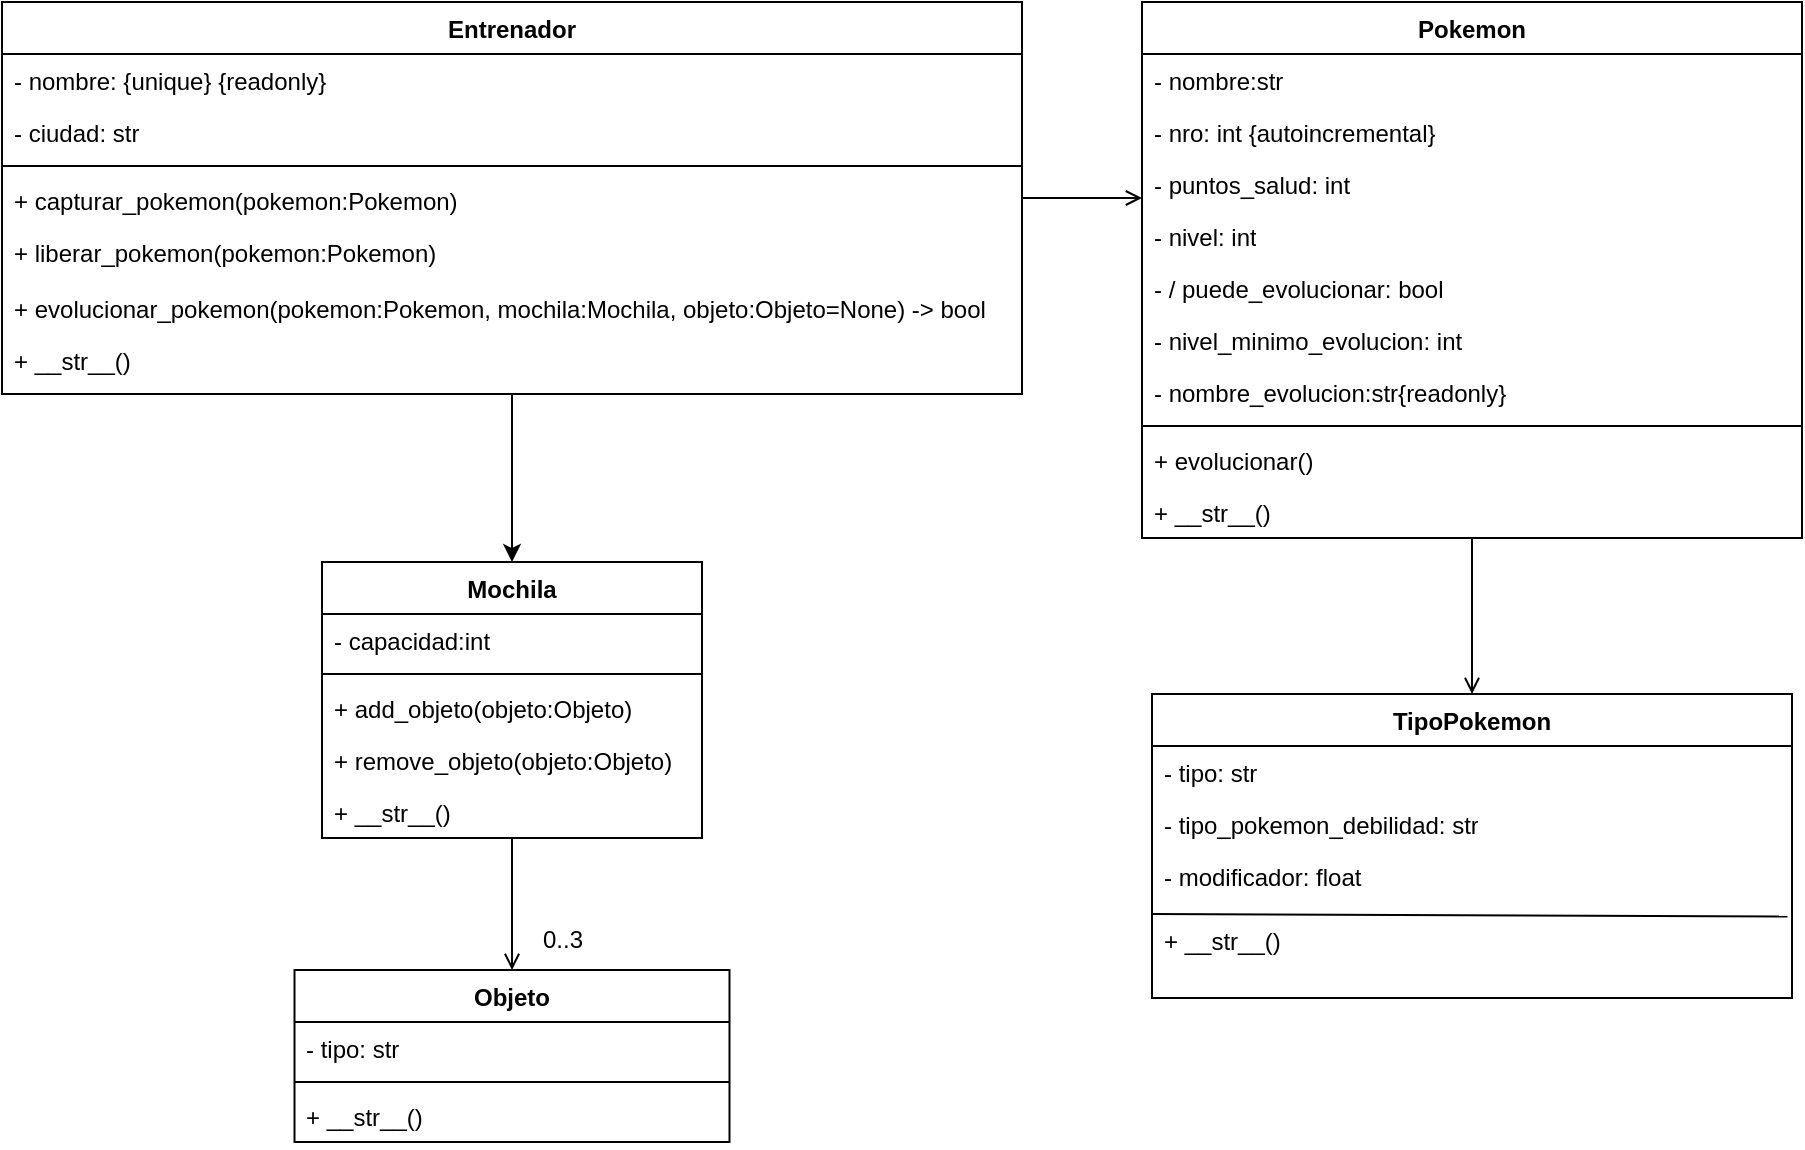 <mxfile version="24.6.3" type="device">
  <diagram id="C5RBs43oDa-KdzZeNtuy" name="Page-1">
    <mxGraphModel dx="2087" dy="2990" grid="1" gridSize="10" guides="1" tooltips="1" connect="1" arrows="1" fold="1" page="1" pageScale="1" pageWidth="827" pageHeight="1169" math="0" shadow="0">
      <root>
        <mxCell id="WIyWlLk6GJQsqaUBKTNV-0" />
        <mxCell id="WIyWlLk6GJQsqaUBKTNV-1" parent="WIyWlLk6GJQsqaUBKTNV-0" />
        <mxCell id="_pvZifr1qLmYJZUT9olz-15" value="Pokemon" style="swimlane;fontStyle=1;align=center;verticalAlign=top;childLayout=stackLayout;horizontal=1;startSize=26;horizontalStack=0;resizeParent=1;resizeParentMax=0;resizeLast=0;collapsible=1;marginBottom=0;whiteSpace=wrap;html=1;" parent="WIyWlLk6GJQsqaUBKTNV-1" vertex="1">
          <mxGeometry x="530" y="-1180" width="330" height="268" as="geometry" />
        </mxCell>
        <mxCell id="_pvZifr1qLmYJZUT9olz-24" value="- nombre:str" style="text;strokeColor=none;fillColor=none;align=left;verticalAlign=top;spacingLeft=4;spacingRight=4;overflow=hidden;rotatable=0;points=[[0,0.5],[1,0.5]];portConstraint=eastwest;whiteSpace=wrap;html=1;" parent="_pvZifr1qLmYJZUT9olz-15" vertex="1">
          <mxGeometry y="26" width="330" height="26" as="geometry" />
        </mxCell>
        <mxCell id="rgP--VUfcZCM3gHhqICF-25" value="- nro: int {autoincremental}" style="text;strokeColor=none;fillColor=none;align=left;verticalAlign=top;spacingLeft=4;spacingRight=4;overflow=hidden;rotatable=0;points=[[0,0.5],[1,0.5]];portConstraint=eastwest;whiteSpace=wrap;html=1;" parent="_pvZifr1qLmYJZUT9olz-15" vertex="1">
          <mxGeometry y="52" width="330" height="26" as="geometry" />
        </mxCell>
        <mxCell id="_pvZifr1qLmYJZUT9olz-25" value="- puntos_salud: int" style="text;strokeColor=none;fillColor=none;align=left;verticalAlign=top;spacingLeft=4;spacingRight=4;overflow=hidden;rotatable=0;points=[[0,0.5],[1,0.5]];portConstraint=eastwest;whiteSpace=wrap;html=1;" parent="_pvZifr1qLmYJZUT9olz-15" vertex="1">
          <mxGeometry y="78" width="330" height="26" as="geometry" />
        </mxCell>
        <mxCell id="_pvZifr1qLmYJZUT9olz-26" value="- nivel: int" style="text;strokeColor=none;fillColor=none;align=left;verticalAlign=top;spacingLeft=4;spacingRight=4;overflow=hidden;rotatable=0;points=[[0,0.5],[1,0.5]];portConstraint=eastwest;whiteSpace=wrap;html=1;" parent="_pvZifr1qLmYJZUT9olz-15" vertex="1">
          <mxGeometry y="104" width="330" height="26" as="geometry" />
        </mxCell>
        <mxCell id="rgP--VUfcZCM3gHhqICF-19" value="- / puede_evolucionar: bool" style="text;strokeColor=none;fillColor=none;align=left;verticalAlign=top;spacingLeft=4;spacingRight=4;overflow=hidden;rotatable=0;points=[[0,0.5],[1,0.5]];portConstraint=eastwest;whiteSpace=wrap;html=1;" parent="_pvZifr1qLmYJZUT9olz-15" vertex="1">
          <mxGeometry y="130" width="330" height="26" as="geometry" />
        </mxCell>
        <mxCell id="F685ZEzpK-_8s0i4P0mk-3" value="- nivel_minimo_evolucion: int" style="text;strokeColor=none;fillColor=none;align=left;verticalAlign=top;spacingLeft=4;spacingRight=4;overflow=hidden;rotatable=0;points=[[0,0.5],[1,0.5]];portConstraint=eastwest;whiteSpace=wrap;html=1;" parent="_pvZifr1qLmYJZUT9olz-15" vertex="1">
          <mxGeometry y="156" width="330" height="26" as="geometry" />
        </mxCell>
        <mxCell id="rgP--VUfcZCM3gHhqICF-29" value="- nombre_evolucion:str{readonly}" style="text;strokeColor=none;fillColor=none;align=left;verticalAlign=top;spacingLeft=4;spacingRight=4;overflow=hidden;rotatable=0;points=[[0,0.5],[1,0.5]];portConstraint=eastwest;whiteSpace=wrap;html=1;" parent="_pvZifr1qLmYJZUT9olz-15" vertex="1">
          <mxGeometry y="182" width="330" height="26" as="geometry" />
        </mxCell>
        <mxCell id="_pvZifr1qLmYJZUT9olz-17" value="" style="line;strokeWidth=1;fillColor=none;align=left;verticalAlign=middle;spacingTop=-1;spacingLeft=3;spacingRight=3;rotatable=0;labelPosition=right;points=[];portConstraint=eastwest;strokeColor=inherit;" parent="_pvZifr1qLmYJZUT9olz-15" vertex="1">
          <mxGeometry y="208" width="330" height="8" as="geometry" />
        </mxCell>
        <mxCell id="rgP--VUfcZCM3gHhqICF-6" value="+ evolucionar()" style="text;strokeColor=none;fillColor=none;align=left;verticalAlign=top;spacingLeft=4;spacingRight=4;overflow=hidden;rotatable=0;points=[[0,0.5],[1,0.5]];portConstraint=eastwest;whiteSpace=wrap;html=1;" parent="_pvZifr1qLmYJZUT9olz-15" vertex="1">
          <mxGeometry y="216" width="330" height="26" as="geometry" />
        </mxCell>
        <mxCell id="rgP--VUfcZCM3gHhqICF-32" value="+ __str__()" style="text;strokeColor=none;fillColor=none;align=left;verticalAlign=top;spacingLeft=4;spacingRight=4;overflow=hidden;rotatable=0;points=[[0,0.5],[1,0.5]];portConstraint=eastwest;whiteSpace=wrap;html=1;" parent="_pvZifr1qLmYJZUT9olz-15" vertex="1">
          <mxGeometry y="242" width="330" height="26" as="geometry" />
        </mxCell>
        <mxCell id="_pvZifr1qLmYJZUT9olz-109" style="edgeStyle=orthogonalEdgeStyle;rounded=0;orthogonalLoop=1;jettySize=auto;html=1;endArrow=open;endFill=0;" parent="WIyWlLk6GJQsqaUBKTNV-1" source="_pvZifr1qLmYJZUT9olz-27" target="_pvZifr1qLmYJZUT9olz-15" edge="1">
          <mxGeometry relative="1" as="geometry">
            <Array as="points">
              <mxPoint x="340" y="-1035" />
              <mxPoint x="340" y="-1035" />
            </Array>
          </mxGeometry>
        </mxCell>
        <mxCell id="QZh8qtn-s_bumyzvIeg6-0" style="edgeStyle=orthogonalEdgeStyle;rounded=0;orthogonalLoop=1;jettySize=auto;html=1;entryX=0.5;entryY=0;entryDx=0;entryDy=0;" edge="1" parent="WIyWlLk6GJQsqaUBKTNV-1" source="_pvZifr1qLmYJZUT9olz-27" target="_pvZifr1qLmYJZUT9olz-45">
          <mxGeometry relative="1" as="geometry" />
        </mxCell>
        <mxCell id="_pvZifr1qLmYJZUT9olz-27" value="Entrenador" style="swimlane;fontStyle=1;align=center;verticalAlign=top;childLayout=stackLayout;horizontal=1;startSize=26;horizontalStack=0;resizeParent=1;resizeParentMax=0;resizeLast=0;collapsible=1;marginBottom=0;whiteSpace=wrap;html=1;" parent="WIyWlLk6GJQsqaUBKTNV-1" vertex="1">
          <mxGeometry x="-40" y="-1180" width="510" height="196" as="geometry" />
        </mxCell>
        <mxCell id="_pvZifr1qLmYJZUT9olz-28" value="- nombre: {unique} {readonly}" style="text;strokeColor=none;fillColor=none;align=left;verticalAlign=top;spacingLeft=4;spacingRight=4;overflow=hidden;rotatable=0;points=[[0,0.5],[1,0.5]];portConstraint=eastwest;whiteSpace=wrap;html=1;" parent="_pvZifr1qLmYJZUT9olz-27" vertex="1">
          <mxGeometry y="26" width="510" height="26" as="geometry" />
        </mxCell>
        <mxCell id="_pvZifr1qLmYJZUT9olz-31" value="- ciudad: str" style="text;strokeColor=none;fillColor=none;align=left;verticalAlign=top;spacingLeft=4;spacingRight=4;overflow=hidden;rotatable=0;points=[[0,0.5],[1,0.5]];portConstraint=eastwest;whiteSpace=wrap;html=1;" parent="_pvZifr1qLmYJZUT9olz-27" vertex="1">
          <mxGeometry y="52" width="510" height="26" as="geometry" />
        </mxCell>
        <mxCell id="_pvZifr1qLmYJZUT9olz-29" value="" style="line;strokeWidth=1;fillColor=none;align=left;verticalAlign=middle;spacingTop=-1;spacingLeft=3;spacingRight=3;rotatable=0;labelPosition=right;points=[];portConstraint=eastwest;strokeColor=inherit;" parent="_pvZifr1qLmYJZUT9olz-27" vertex="1">
          <mxGeometry y="78" width="510" height="8" as="geometry" />
        </mxCell>
        <mxCell id="_pvZifr1qLmYJZUT9olz-30" value="+ capturar_pokemon(pokemon:Pokemon)" style="text;strokeColor=none;fillColor=none;align=left;verticalAlign=top;spacingLeft=4;spacingRight=4;overflow=hidden;rotatable=0;points=[[0,0.5],[1,0.5]];portConstraint=eastwest;whiteSpace=wrap;html=1;" parent="_pvZifr1qLmYJZUT9olz-27" vertex="1">
          <mxGeometry y="86" width="510" height="26" as="geometry" />
        </mxCell>
        <mxCell id="_pvZifr1qLmYJZUT9olz-116" value="+ liberar_pokemon(pokemon:Pokemon)" style="text;strokeColor=none;fillColor=none;align=left;verticalAlign=top;spacingLeft=4;spacingRight=4;overflow=hidden;rotatable=0;points=[[0,0.5],[1,0.5]];portConstraint=eastwest;whiteSpace=wrap;html=1;" parent="_pvZifr1qLmYJZUT9olz-27" vertex="1">
          <mxGeometry y="112" width="510" height="28" as="geometry" />
        </mxCell>
        <mxCell id="rgP--VUfcZCM3gHhqICF-31" value="+ evolucionar_pokemon(pokemon:Pokemon, mochila:Mochila, objeto:Objeto=None) -&amp;gt; bool" style="text;strokeColor=none;fillColor=none;align=left;verticalAlign=top;spacingLeft=4;spacingRight=4;overflow=hidden;rotatable=0;points=[[0,0.5],[1,0.5]];portConstraint=eastwest;whiteSpace=wrap;html=1;" parent="_pvZifr1qLmYJZUT9olz-27" vertex="1">
          <mxGeometry y="140" width="510" height="26" as="geometry" />
        </mxCell>
        <mxCell id="rgP--VUfcZCM3gHhqICF-30" value="+ __str__()" style="text;strokeColor=none;fillColor=none;align=left;verticalAlign=top;spacingLeft=4;spacingRight=4;overflow=hidden;rotatable=0;points=[[0,0.5],[1,0.5]];portConstraint=eastwest;whiteSpace=wrap;html=1;" parent="_pvZifr1qLmYJZUT9olz-27" vertex="1">
          <mxGeometry y="166" width="510" height="30" as="geometry" />
        </mxCell>
        <mxCell id="_pvZifr1qLmYJZUT9olz-65" style="edgeStyle=orthogonalEdgeStyle;rounded=0;orthogonalLoop=1;jettySize=auto;html=1;endArrow=none;endFill=0;startArrow=open;startFill=0;" parent="WIyWlLk6GJQsqaUBKTNV-1" source="_pvZifr1qLmYJZUT9olz-41" target="_pvZifr1qLmYJZUT9olz-15" edge="1">
          <mxGeometry relative="1" as="geometry">
            <Array as="points">
              <mxPoint x="695" y="-870" />
              <mxPoint x="695" y="-870" />
            </Array>
          </mxGeometry>
        </mxCell>
        <mxCell id="_pvZifr1qLmYJZUT9olz-41" value="TipoPokemon" style="swimlane;fontStyle=1;align=center;verticalAlign=top;childLayout=stackLayout;horizontal=1;startSize=26;horizontalStack=0;resizeParent=1;resizeParentMax=0;resizeLast=0;collapsible=1;marginBottom=0;whiteSpace=wrap;html=1;" parent="WIyWlLk6GJQsqaUBKTNV-1" vertex="1">
          <mxGeometry x="535" y="-834" width="320" height="152" as="geometry" />
        </mxCell>
        <mxCell id="_pvZifr1qLmYJZUT9olz-42" value="- tipo: str" style="text;strokeColor=none;fillColor=none;align=left;verticalAlign=top;spacingLeft=4;spacingRight=4;overflow=hidden;rotatable=0;points=[[0,0.5],[1,0.5]];portConstraint=eastwest;whiteSpace=wrap;html=1;" parent="_pvZifr1qLmYJZUT9olz-41" vertex="1">
          <mxGeometry y="26" width="320" height="26" as="geometry" />
        </mxCell>
        <mxCell id="rgP--VUfcZCM3gHhqICF-5" value="- tipo_pokemon_debilidad: str" style="text;strokeColor=none;fillColor=none;align=left;verticalAlign=top;spacingLeft=4;spacingRight=4;overflow=hidden;rotatable=0;points=[[0,0.5],[1,0.5]];portConstraint=eastwest;whiteSpace=wrap;html=1;" parent="_pvZifr1qLmYJZUT9olz-41" vertex="1">
          <mxGeometry y="52" width="320" height="26" as="geometry" />
        </mxCell>
        <mxCell id="rgP--VUfcZCM3gHhqICF-41" value="- modificador: float" style="text;strokeColor=none;fillColor=none;align=left;verticalAlign=top;spacingLeft=4;spacingRight=4;overflow=hidden;rotatable=0;points=[[0,0.5],[1,0.5]];portConstraint=eastwest;whiteSpace=wrap;html=1;" parent="_pvZifr1qLmYJZUT9olz-41" vertex="1">
          <mxGeometry y="78" width="320" height="32" as="geometry" />
        </mxCell>
        <mxCell id="rgP--VUfcZCM3gHhqICF-42" value="" style="endArrow=none;html=1;rounded=0;entryX=0.993;entryY=0.029;entryDx=0;entryDy=0;entryPerimeter=0;" parent="_pvZifr1qLmYJZUT9olz-41" target="rgP--VUfcZCM3gHhqICF-11" edge="1">
          <mxGeometry relative="1" as="geometry">
            <mxPoint y="110" as="sourcePoint" />
            <mxPoint x="160" y="110" as="targetPoint" />
          </mxGeometry>
        </mxCell>
        <mxCell id="rgP--VUfcZCM3gHhqICF-11" value="+ __str__()" style="text;strokeColor=none;fillColor=none;align=left;verticalAlign=top;spacingLeft=4;spacingRight=4;overflow=hidden;rotatable=0;points=[[0,0.5],[1,0.5]];portConstraint=eastwest;whiteSpace=wrap;html=1;" parent="_pvZifr1qLmYJZUT9olz-41" vertex="1">
          <mxGeometry y="110" width="320" height="42" as="geometry" />
        </mxCell>
        <mxCell id="rgP--VUfcZCM3gHhqICF-16" value="" style="endArrow=none;html=1;rounded=0;" parent="_pvZifr1qLmYJZUT9olz-41" edge="1">
          <mxGeometry relative="1" as="geometry">
            <mxPoint y="136.5" as="sourcePoint" />
            <mxPoint y="136.5" as="targetPoint" />
          </mxGeometry>
        </mxCell>
        <mxCell id="_pvZifr1qLmYJZUT9olz-114" style="edgeStyle=orthogonalEdgeStyle;rounded=0;orthogonalLoop=1;jettySize=auto;html=1;entryX=0.5;entryY=0;entryDx=0;entryDy=0;endArrow=open;endFill=0;" parent="WIyWlLk6GJQsqaUBKTNV-1" source="_pvZifr1qLmYJZUT9olz-45" target="_pvZifr1qLmYJZUT9olz-51" edge="1">
          <mxGeometry relative="1" as="geometry" />
        </mxCell>
        <mxCell id="_pvZifr1qLmYJZUT9olz-45" value="Mochila" style="swimlane;fontStyle=1;align=center;verticalAlign=top;childLayout=stackLayout;horizontal=1;startSize=26;horizontalStack=0;resizeParent=1;resizeParentMax=0;resizeLast=0;collapsible=1;marginBottom=0;whiteSpace=wrap;html=1;" parent="WIyWlLk6GJQsqaUBKTNV-1" vertex="1">
          <mxGeometry x="120" y="-900" width="190" height="138" as="geometry" />
        </mxCell>
        <mxCell id="_pvZifr1qLmYJZUT9olz-46" value="- capacidad:int" style="text;strokeColor=none;fillColor=none;align=left;verticalAlign=top;spacingLeft=4;spacingRight=4;overflow=hidden;rotatable=0;points=[[0,0.5],[1,0.5]];portConstraint=eastwest;whiteSpace=wrap;html=1;" parent="_pvZifr1qLmYJZUT9olz-45" vertex="1">
          <mxGeometry y="26" width="190" height="26" as="geometry" />
        </mxCell>
        <mxCell id="_pvZifr1qLmYJZUT9olz-47" value="" style="line;strokeWidth=1;fillColor=none;align=left;verticalAlign=middle;spacingTop=-1;spacingLeft=3;spacingRight=3;rotatable=0;labelPosition=right;points=[];portConstraint=eastwest;strokeColor=inherit;" parent="_pvZifr1qLmYJZUT9olz-45" vertex="1">
          <mxGeometry y="52" width="190" height="8" as="geometry" />
        </mxCell>
        <mxCell id="_pvZifr1qLmYJZUT9olz-117" value="+ add_objeto(objeto:Objeto)" style="text;strokeColor=none;fillColor=none;align=left;verticalAlign=top;spacingLeft=4;spacingRight=4;overflow=hidden;rotatable=0;points=[[0,0.5],[1,0.5]];portConstraint=eastwest;whiteSpace=wrap;html=1;" parent="_pvZifr1qLmYJZUT9olz-45" vertex="1">
          <mxGeometry y="60" width="190" height="26" as="geometry" />
        </mxCell>
        <mxCell id="_pvZifr1qLmYJZUT9olz-48" value="+ remove_objeto(objeto:Objeto)" style="text;strokeColor=none;fillColor=none;align=left;verticalAlign=top;spacingLeft=4;spacingRight=4;overflow=hidden;rotatable=0;points=[[0,0.5],[1,0.5]];portConstraint=eastwest;whiteSpace=wrap;html=1;" parent="_pvZifr1qLmYJZUT9olz-45" vertex="1">
          <mxGeometry y="86" width="190" height="26" as="geometry" />
        </mxCell>
        <mxCell id="rgP--VUfcZCM3gHhqICF-34" value="+ __str__()" style="text;strokeColor=none;fillColor=none;align=left;verticalAlign=top;spacingLeft=4;spacingRight=4;overflow=hidden;rotatable=0;points=[[0,0.5],[1,0.5]];portConstraint=eastwest;whiteSpace=wrap;html=1;" parent="_pvZifr1qLmYJZUT9olz-45" vertex="1">
          <mxGeometry y="112" width="190" height="26" as="geometry" />
        </mxCell>
        <mxCell id="_pvZifr1qLmYJZUT9olz-51" value="&lt;div&gt;Objeto&lt;/div&gt;" style="swimlane;fontStyle=1;align=center;verticalAlign=top;childLayout=stackLayout;horizontal=1;startSize=26;horizontalStack=0;resizeParent=1;resizeParentMax=0;resizeLast=0;collapsible=1;marginBottom=0;whiteSpace=wrap;html=1;" parent="WIyWlLk6GJQsqaUBKTNV-1" vertex="1">
          <mxGeometry x="106.25" y="-696" width="217.5" height="86" as="geometry" />
        </mxCell>
        <mxCell id="_pvZifr1qLmYJZUT9olz-115" value="- tipo: str" style="text;strokeColor=none;fillColor=none;align=left;verticalAlign=top;spacingLeft=4;spacingRight=4;overflow=hidden;rotatable=0;points=[[0,0.5],[1,0.5]];portConstraint=eastwest;whiteSpace=wrap;html=1;" parent="_pvZifr1qLmYJZUT9olz-51" vertex="1">
          <mxGeometry y="26" width="217.5" height="26" as="geometry" />
        </mxCell>
        <mxCell id="_pvZifr1qLmYJZUT9olz-53" value="" style="line;strokeWidth=1;fillColor=none;align=left;verticalAlign=middle;spacingTop=-1;spacingLeft=3;spacingRight=3;rotatable=0;labelPosition=right;points=[];portConstraint=eastwest;strokeColor=inherit;" parent="_pvZifr1qLmYJZUT9olz-51" vertex="1">
          <mxGeometry y="52" width="217.5" height="8" as="geometry" />
        </mxCell>
        <mxCell id="rgP--VUfcZCM3gHhqICF-35" value="+ __str__()" style="text;strokeColor=none;fillColor=none;align=left;verticalAlign=top;spacingLeft=4;spacingRight=4;overflow=hidden;rotatable=0;points=[[0,0.5],[1,0.5]];portConstraint=eastwest;whiteSpace=wrap;html=1;" parent="_pvZifr1qLmYJZUT9olz-51" vertex="1">
          <mxGeometry y="60" width="217.5" height="26" as="geometry" />
        </mxCell>
        <mxCell id="rgP--VUfcZCM3gHhqICF-0" value="0..3" style="text;html=1;align=center;verticalAlign=middle;resizable=0;points=[];autosize=1;strokeColor=none;fillColor=none;" parent="WIyWlLk6GJQsqaUBKTNV-1" vertex="1">
          <mxGeometry x="220" y="-726" width="40" height="30" as="geometry" />
        </mxCell>
      </root>
    </mxGraphModel>
  </diagram>
</mxfile>
